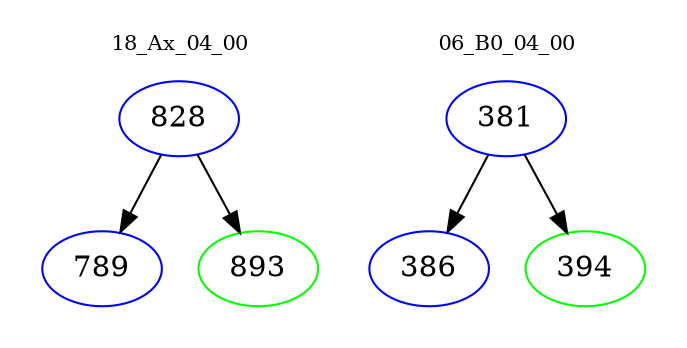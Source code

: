 digraph{
subgraph cluster_0 {
color = white
label = "18_Ax_04_00";
fontsize=10;
T0_828 [label="828", color="blue"]
T0_828 -> T0_789 [color="black"]
T0_789 [label="789", color="blue"]
T0_828 -> T0_893 [color="black"]
T0_893 [label="893", color="green"]
}
subgraph cluster_1 {
color = white
label = "06_B0_04_00";
fontsize=10;
T1_381 [label="381", color="blue"]
T1_381 -> T1_386 [color="black"]
T1_386 [label="386", color="blue"]
T1_381 -> T1_394 [color="black"]
T1_394 [label="394", color="green"]
}
}
